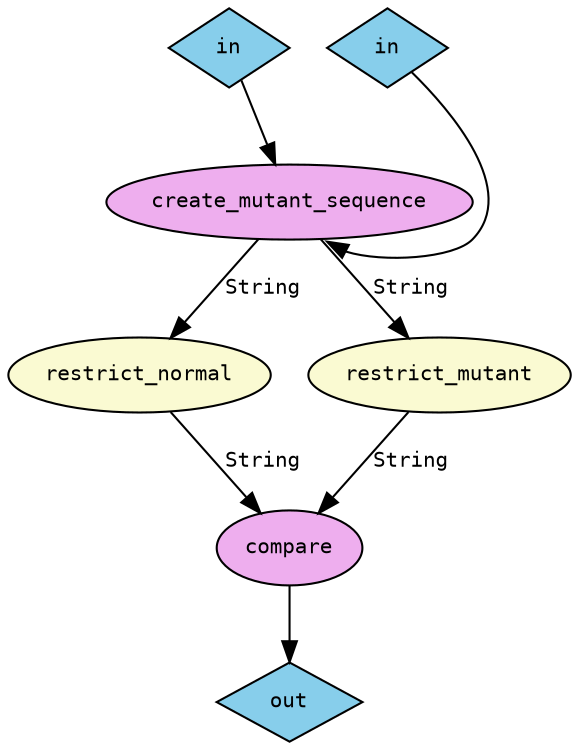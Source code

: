 digraph scufl_graph {
 graph [             
  style=""         
 ]                   
 node [              
  fontname="Courier",         
  fontsize="10",              
  fontcolor="black",  
  color="black",               
  fillcolor="lightgoldenrodyellow",
  style="filled"  
 ];

 edge [                         
  fontname="Courier",         
  fontsize="10",              
  fontcolor="black",  
  color="black"                
 ];

 externalcompareoutput [
  shape="diamond",
  width="0",
  height="0",
  fillcolor="skyblue",
  label="out"
 ]
 compare:output->externalcompareoutput;
 externalcreate_mutant_sequencesequence [
  shape="diamond",
  width="0",
  height="0",
  fillcolor="skyblue",
  label="in"
 ]
 externalcreate_mutant_sequencesequence->create_mutant_sequence:sequence;
 externalcreate_mutant_sequencesnplist [
  shape="diamond",
  width="0",
  height="0",
  fillcolor="skyblue",
  label="in"
 ]
 externalcreate_mutant_sequencesnplist->create_mutant_sequence:snplist;
 compare [ 
  fillcolor = "plum2",
  label = "compare"
 ];              
 restrict_normal [ 
  label = "restrict_normal"
 ];              
 restrict_mutant [ 
  label = "restrict_mutant"
 ];              
 create_mutant_sequence [ 
  fillcolor = "plum2",
  label = "create_mutant_sequence"
 ];              
 restrict_normal->compare [ 
  label = "String" ];
 restrict_mutant->compare [ 
  label = "String" ];
 create_mutant_sequence->restrict_normal [ 
  label = "String" ];
 create_mutant_sequence->restrict_mutant [ 
  label = "String" ];
}
